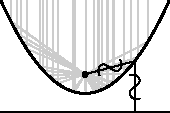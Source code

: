 access graph;
import geometry;

size(3cm);

pen gray = gray(0.8);

point pF = (0, 1/4);
line directrix = parallel(M=(0,-1/4), E);

guide parabola = graph.graph(
    f = new real (real x) {return x^2;},
    a = -1.1, b = +1.1
);

for (int i = 0; i < 27; ++i) {
    real x = unitrand() * 2 - 1;
    point pM = (x, x^2);
    line ray = parallel(M=pM, N);
    ray.extendA = false;
    draw(ray, gray);
    draw(pM--pF, gray);
}

draw(parabola, p=linewidth(1));

draw(directrix);
dot(pF);

real tau = 0.65;
point pA = (tau, tau^2), pB = projection(directrix) * pA;

draw(pF--pA ^^ pA--pB, TildeIntervalMarker(1, 1));

